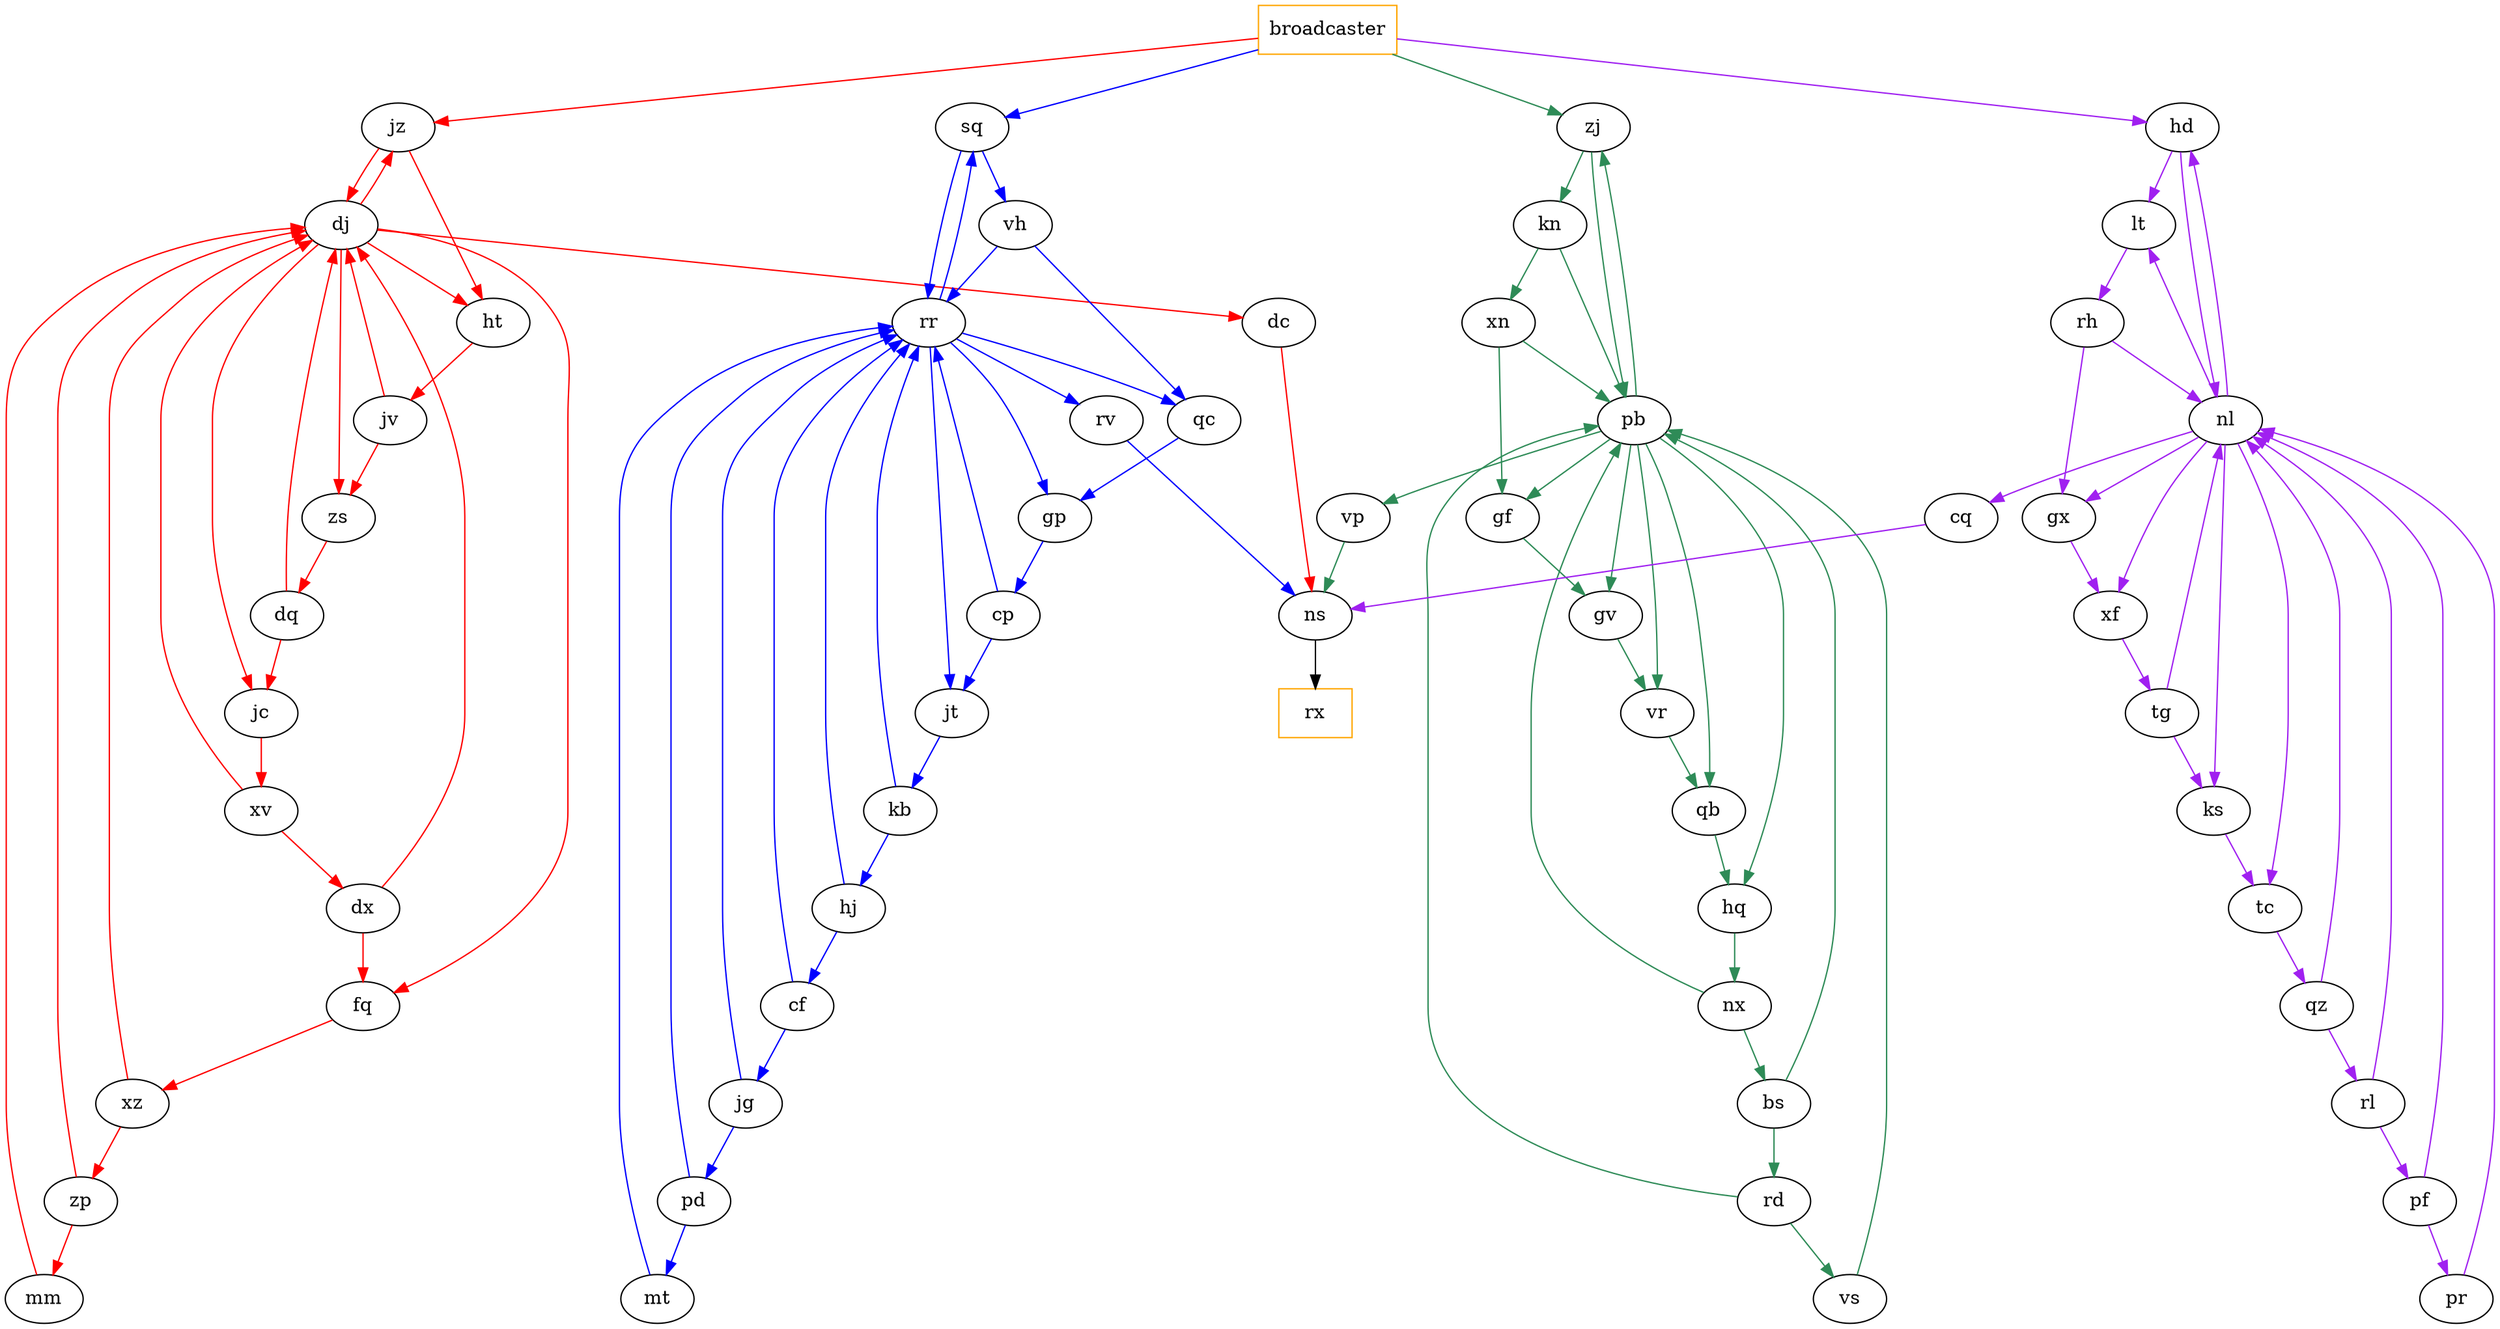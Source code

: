 digraph G {
    
    //layout = neato;
    overlap = false;
    splines = true;
    
    broadcaster [ shape = hex, color = orange ]
    rx [ shape = hex, color = orange ]

    ns -> rx
    
    subgraph counter0 {
        label = "Counter0"
        node [ color = black ]
        edge [ color = red ]
        
        broadcaster -> jz
        jz -> dj, ht                        // %
        dj -> dc, fq, jz, ht, zs, jc        // &
        ht -> jv                            // %
        jv -> dj, zs                        // %
        zs -> dq                            // %
        dq -> dj, jc                        // %
        jc -> xv                            // %
        xv -> dj, dx                        // %
        dx -> fq, dj                        // %
        fq -> xz                            // %
        xz -> dj, zp                        // %
        zp -> mm, dj                        // %
        mm -> dj                            // %
        dc -> ns                            // &
    }
    
    subgraph counter1 {
        label = "Counter1"
        node [ color = black ]
        edge [ color = blue ]
    
        broadcaster -> sq
        sq -> rr, vh                        // %
        rr -> gp, rv, jt, qc, sq            // &
        vh -> qc, rr                        // %
        qc -> gp                            // %
        gp -> cp                            // %
        cp -> rr, jt                        // %
        jt -> kb                            // %
        kb -> hj, rr                        // %
        hj -> cf, rr                        // %
        cf -> jg, rr                        // %
        jg -> rr, pd                        // %
        pd -> rr, mt                        // %
        mt -> rr                            // %
        rv -> ns                            // &
    }
    
    subgraph counter2 {
        label = "Counter2"
        node [ color = black ]
        edge [ color = seagreen ]
        
        broadcaster -> zj
        zj -> kn, pb                        // %
        pb -> gf, gv, vp, qb, vr, hq, zj    // &
        kn -> pb, xn                        // %
        xn -> pb, gf                        // %
        gf -> gv                            // %
        gv -> vr                            // %
        vr -> qb                            // %
        qb -> hq                            // %
        hq -> nx                            // %
        nx -> pb, bs                        // %
        bs -> pb, rd                        // %
        rd -> vs, pb                        // %
        vs -> pb                            // %
        vp -> ns                            // &
    }

    subgraph counter3 {
        label = "Counter3"
        node [ color = black ]
        edge [ color = purple ]

        broadcaster -> hd
        hd -> lt, nl                        // %
        nl -> ks, cq, tc, xf, gx, hd, lt    // &
        lt -> rh                            // %
        rh -> nl, gx                        // %
        gx -> xf                            // %
        xf -> tg                            // %
        tg -> nl, ks                        // %
        ks -> tc                            // %
        tc -> qz                            // %
        qz -> nl, rl                        // %
        rl -> pf, nl                        // %
        pf -> pr, nl                        // %
        pr -> nl                            // %
        cq -> ns                            // &
    }

}

